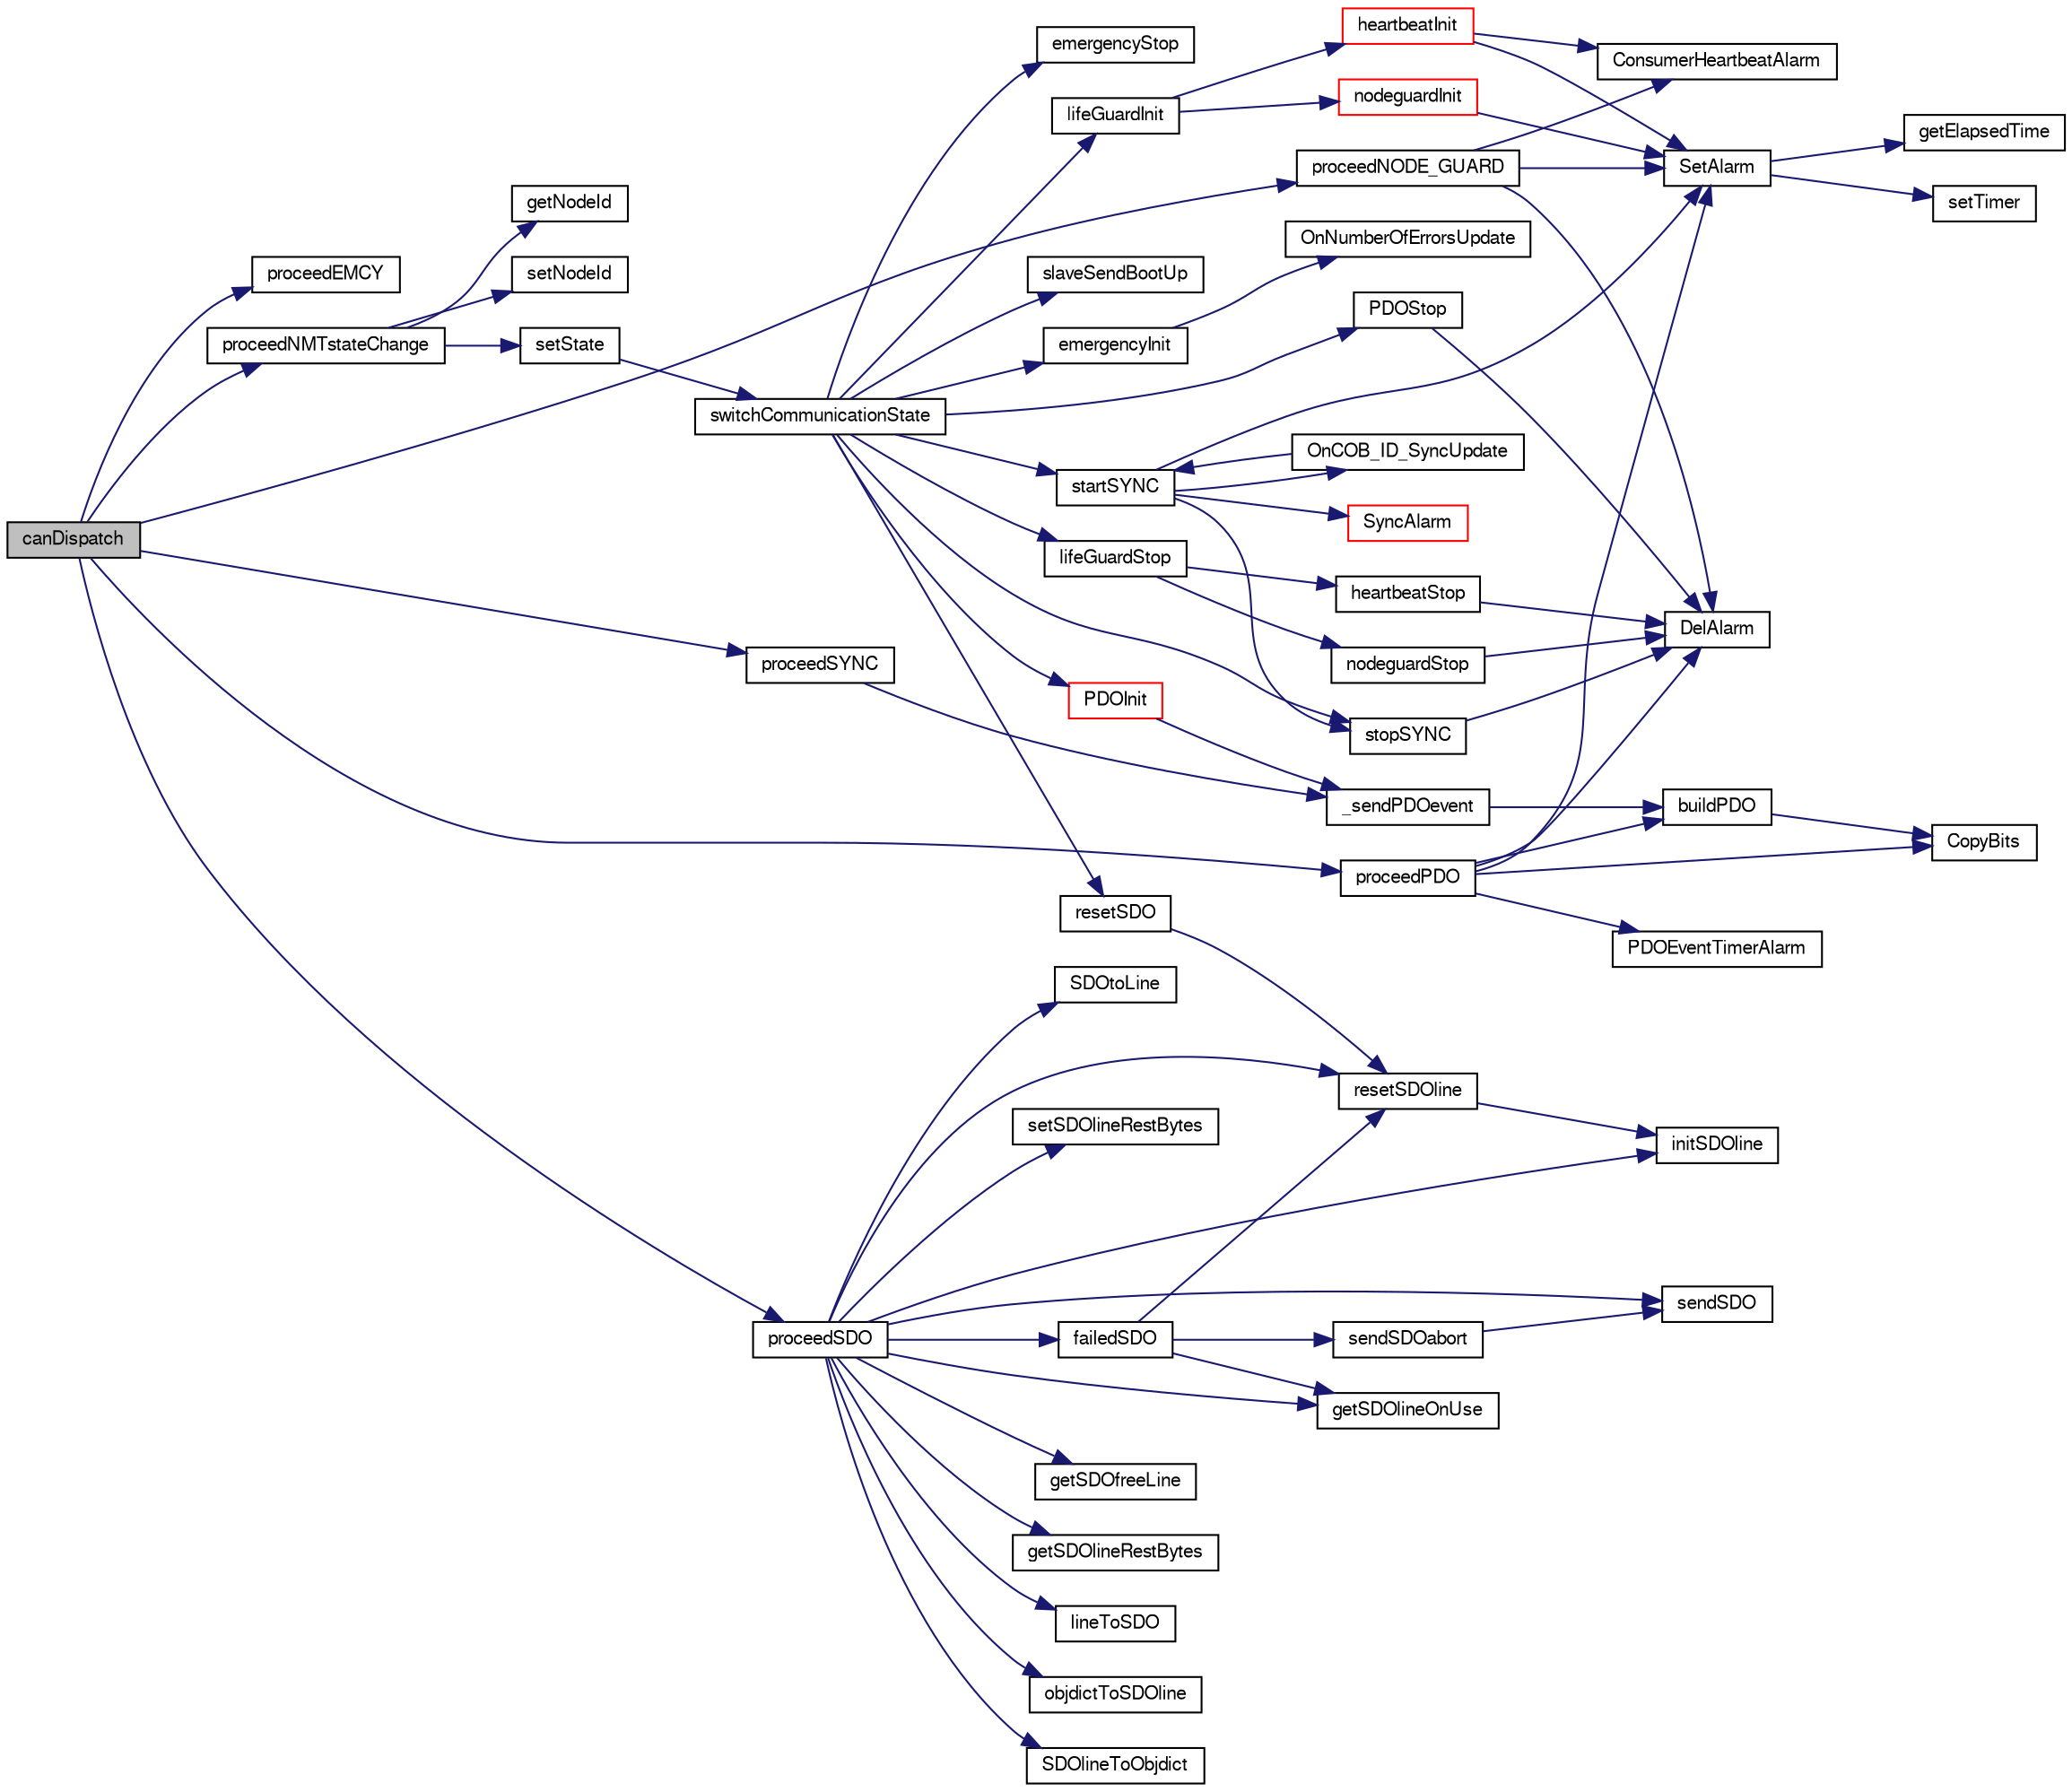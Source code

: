 digraph "canDispatch"
{
  edge [fontname="FreeSans",fontsize="10",labelfontname="FreeSans",labelfontsize="10"];
  node [fontname="FreeSans",fontsize="10",shape=record];
  rankdir="LR";
  Node1 [label="canDispatch",height=0.2,width=0.4,color="black", fillcolor="grey75", style="filled" fontcolor="black"];
  Node1 -> Node2 [color="midnightblue",fontsize="10",style="solid",fontname="FreeSans"];
  Node2 [label="proceedEMCY",height=0.2,width=0.4,color="black", fillcolor="white", style="filled",URL="$emcy_8h.html#a1d5b0a7a06668cdac55141b7076e0fe5",tooltip="This function is responsible to process an EMCY canopen-message. "];
  Node1 -> Node3 [color="midnightblue",fontsize="10",style="solid",fontname="FreeSans"];
  Node3 [label="proceedNMTstateChange",height=0.2,width=0.4,color="black", fillcolor="white", style="filled",URL="$nmtSlave_8c.html#a97d175ea168c149c99b01dcde0989743",tooltip="Threat the reception of a NMT message from the master. "];
  Node3 -> Node4 [color="midnightblue",fontsize="10",style="solid",fontname="FreeSans"];
  Node4 [label="getNodeId",height=0.2,width=0.4,color="black", fillcolor="white", style="filled",URL="$group__statemachine.html#ga3020f2e5762f6e389a21382ec827b6a6",tooltip="Returns the nodId. "];
  Node3 -> Node5 [color="midnightblue",fontsize="10",style="solid",fontname="FreeSans"];
  Node5 [label="setNodeId",height=0.2,width=0.4,color="black", fillcolor="white", style="filled",URL="$group__statemachine.html#gad47a53979b9311a374d029f7923abbe1",tooltip="Define the node ID. Initialize the object dictionary. "];
  Node3 -> Node6 [color="midnightblue",fontsize="10",style="solid",fontname="FreeSans"];
  Node6 [label="setState",height=0.2,width=0.4,color="black", fillcolor="white", style="filled",URL="$group__statemachine.html#ga0a5004efd1dedbee82a4f21ec5c44fb5",tooltip="Change the state of the node. "];
  Node6 -> Node7 [color="midnightblue",fontsize="10",style="solid",fontname="FreeSans"];
  Node7 [label="switchCommunicationState",height=0.2,width=0.4,color="black", fillcolor="white", style="filled",URL="$states_8c.html#a915991eebf7c2ac6c929c6c9cfbd7d03"];
  Node7 -> Node8 [color="midnightblue",fontsize="10",style="solid",fontname="FreeSans"];
  Node8 [label="resetSDO",height=0.2,width=0.4,color="black", fillcolor="white", style="filled",URL="$sdo_8c.html#a1f4f07eccc4890a11ccf4f632da7740b",tooltip="Reset all SDO buffers. "];
  Node8 -> Node9 [color="midnightblue",fontsize="10",style="solid",fontname="FreeSans"];
  Node9 [label="resetSDOline",height=0.2,width=0.4,color="black", fillcolor="white", style="filled",URL="$sdo_8c.html#a42d33be015d4c4c83c73f1f0e588f481",tooltip="Reset an unused line. "];
  Node9 -> Node10 [color="midnightblue",fontsize="10",style="solid",fontname="FreeSans"];
  Node10 [label="initSDOline",height=0.2,width=0.4,color="black", fillcolor="white", style="filled",URL="$sdo_8c.html#aa570e2c8e69527298b428563a38ced9f",tooltip="Initialize some fields of the structure. "];
  Node7 -> Node11 [color="midnightblue",fontsize="10",style="solid",fontname="FreeSans"];
  Node11 [label="startSYNC",height=0.2,width=0.4,color="black", fillcolor="white", style="filled",URL="$sync_8c.html#a2e0bf669f5b40dfbdda0f12a5ae3631a"];
  Node11 -> Node12 [color="midnightblue",fontsize="10",style="solid",fontname="FreeSans"];
  Node12 [label="stopSYNC",height=0.2,width=0.4,color="black", fillcolor="white", style="filled",URL="$sync_8c.html#a41c47dbd59d22bf9bab6cd288cf27164"];
  Node12 -> Node13 [color="midnightblue",fontsize="10",style="solid",fontname="FreeSans"];
  Node13 [label="DelAlarm",height=0.2,width=0.4,color="black", fillcolor="white", style="filled",URL="$group__timer.html#ga991b3cfaac2f201b14d5530f75985c21",tooltip="Delete an alarm before expiring. "];
  Node11 -> Node14 [color="midnightblue",fontsize="10",style="solid",fontname="FreeSans"];
  Node14 [label="OnCOB_ID_SyncUpdate",height=0.2,width=0.4,color="black", fillcolor="white", style="filled",URL="$sync_8c.html#a82595787f641ab85980d83522f1158b0"];
  Node14 -> Node11 [color="midnightblue",fontsize="10",style="solid",fontname="FreeSans"];
  Node11 -> Node15 [color="midnightblue",fontsize="10",style="solid",fontname="FreeSans"];
  Node15 [label="SetAlarm",height=0.2,width=0.4,color="black", fillcolor="white", style="filled",URL="$group__timer.html#ga11c2616d78f06ed9144ef662f757b128",tooltip="Set an alarm to execute a callback function when expired. "];
  Node15 -> Node16 [color="midnightblue",fontsize="10",style="solid",fontname="FreeSans"];
  Node16 [label="getElapsedTime",height=0.2,width=0.4,color="black", fillcolor="white", style="filled",URL="$group__timer.html#ga4dccc204d52176bd547ab34d6858f5ba",tooltip="Get the time elapsed since latest timer occurence. "];
  Node15 -> Node17 [color="midnightblue",fontsize="10",style="solid",fontname="FreeSans"];
  Node17 [label="setTimer",height=0.2,width=0.4,color="black", fillcolor="white", style="filled",URL="$group__timer.html#gab8d05dee70f04b5c5190ab00e84da106",tooltip="Set a timerfor a given time. "];
  Node11 -> Node18 [color="midnightblue",fontsize="10",style="solid",fontname="FreeSans"];
  Node18 [label="SyncAlarm",height=0.2,width=0.4,color="red", fillcolor="white", style="filled",URL="$sync_8c.html#abbcce7b549414c7bc1aa72fa66258b45"];
  Node7 -> Node12 [color="midnightblue",fontsize="10",style="solid",fontname="FreeSans"];
  Node7 -> Node19 [color="midnightblue",fontsize="10",style="solid",fontname="FreeSans"];
  Node19 [label="lifeGuardInit",height=0.2,width=0.4,color="black", fillcolor="white", style="filled",URL="$lifegrd_8h.html#aeb614e7da7ad05814be22489ee022b87",tooltip="Start the life guarding service (heartbeat/node guarding). This service handles NMT error control mes..."];
  Node19 -> Node20 [color="midnightblue",fontsize="10",style="solid",fontname="FreeSans"];
  Node20 [label="heartbeatInit",height=0.2,width=0.4,color="red", fillcolor="white", style="filled",URL="$group__heartbeato.html#ga8896f6846e4d020390f6953f3d98aa21",tooltip="Start heartbeat consumer and producer with respect to 0x1016 and 0x1017 object dictionary entries..."];
  Node20 -> Node15 [color="midnightblue",fontsize="10",style="solid",fontname="FreeSans"];
  Node20 -> Node21 [color="midnightblue",fontsize="10",style="solid",fontname="FreeSans"];
  Node21 [label="ConsumerHeartbeatAlarm",height=0.2,width=0.4,color="black", fillcolor="white", style="filled",URL="$group__heartbeato.html#gac1fe275595c601d9dfed7cb9f5e3373e"];
  Node19 -> Node22 [color="midnightblue",fontsize="10",style="solid",fontname="FreeSans"];
  Node22 [label="nodeguardInit",height=0.2,width=0.4,color="red", fillcolor="white", style="filled",URL="$group__nodeguardo.html#ga3f81fed5eb843c8baf131915f5826649",tooltip="Start node guarding with respect to 0x100C and 0x100D in the object dictionary. "];
  Node22 -> Node15 [color="midnightblue",fontsize="10",style="solid",fontname="FreeSans"];
  Node7 -> Node23 [color="midnightblue",fontsize="10",style="solid",fontname="FreeSans"];
  Node23 [label="lifeGuardStop",height=0.2,width=0.4,color="black", fillcolor="white", style="filled",URL="$lifegrd_8h.html#a7bd167c1fa9ac8e87a4bac7735a58966",tooltip="Stop the life guarding service (heartbeat/node guarding). "];
  Node23 -> Node24 [color="midnightblue",fontsize="10",style="solid",fontname="FreeSans"];
  Node24 [label="heartbeatStop",height=0.2,width=0.4,color="black", fillcolor="white", style="filled",URL="$group__heartbeato.html#ga1b73047269c2a02065e12af18c6053c7",tooltip="Stop heartbeat consumer and producer. "];
  Node24 -> Node13 [color="midnightblue",fontsize="10",style="solid",fontname="FreeSans"];
  Node23 -> Node25 [color="midnightblue",fontsize="10",style="solid",fontname="FreeSans"];
  Node25 [label="nodeguardStop",height=0.2,width=0.4,color="black", fillcolor="white", style="filled",URL="$group__nodeguardo.html#gac259820ffbdf98861fc0e75646fba119",tooltip="Stop producing node guarding messages. "];
  Node25 -> Node13 [color="midnightblue",fontsize="10",style="solid",fontname="FreeSans"];
  Node7 -> Node26 [color="midnightblue",fontsize="10",style="solid",fontname="FreeSans"];
  Node26 [label="emergencyInit",height=0.2,width=0.4,color="black", fillcolor="white", style="filled",URL="$emcy_8h.html#ac1ae9a72b60fc7dfde81d1c70b3f3196",tooltip="Start EMCY consumer and producer. "];
  Node26 -> Node27 [color="midnightblue",fontsize="10",style="solid",fontname="FreeSans"];
  Node27 [label="OnNumberOfErrorsUpdate",height=0.2,width=0.4,color="black", fillcolor="white", style="filled",URL="$emcy_8c.html#a11265d2ea7926d22310f1802ae722c5b"];
  Node7 -> Node28 [color="midnightblue",fontsize="10",style="solid",fontname="FreeSans"];
  Node28 [label="emergencyStop",height=0.2,width=0.4,color="black", fillcolor="white", style="filled",URL="$emcy_8h.html#a7b6a2abe14c9416b18bfbce1665247fb",tooltip="Stop EMCY producer and consumer. "];
  Node7 -> Node29 [color="midnightblue",fontsize="10",style="solid",fontname="FreeSans"];
  Node29 [label="PDOInit",height=0.2,width=0.4,color="red", fillcolor="white", style="filled",URL="$pdo_8c.html#a474688163fc6e1ffe47d56143a051714",tooltip="Initialize PDO feature. "];
  Node29 -> Node30 [color="midnightblue",fontsize="10",style="solid",fontname="FreeSans"];
  Node30 [label="_sendPDOevent",height=0.2,width=0.4,color="black", fillcolor="white", style="filled",URL="$group__pdo.html#ga95c3686cda4e9e6f7c847d2d0bb88fe8",tooltip="Function iterates on all TPDO and look TPDO transmit type and content change before sending it..."];
  Node30 -> Node31 [color="midnightblue",fontsize="10",style="solid",fontname="FreeSans"];
  Node31 [label="buildPDO",height=0.2,width=0.4,color="black", fillcolor="white", style="filled",URL="$pdo_8c.html#a889902163641f6fc8039550cb11ec320",tooltip="Copy all the data to transmit in process_var Prepare the PDO defined at index to be sent *pwCobId : r..."];
  Node31 -> Node32 [color="midnightblue",fontsize="10",style="solid",fontname="FreeSans"];
  Node32 [label="CopyBits",height=0.2,width=0.4,color="black", fillcolor="white", style="filled",URL="$pdo_8c.html#ae468510c9f77f502207d961d26389918"];
  Node7 -> Node33 [color="midnightblue",fontsize="10",style="solid",fontname="FreeSans"];
  Node33 [label="PDOStop",height=0.2,width=0.4,color="black", fillcolor="white", style="filled",URL="$pdo_8c.html#a745aea83aebbc1ec052a98f18586cb35",tooltip="Stop PDO feature. "];
  Node33 -> Node13 [color="midnightblue",fontsize="10",style="solid",fontname="FreeSans"];
  Node7 -> Node34 [color="midnightblue",fontsize="10",style="solid",fontname="FreeSans"];
  Node34 [label="slaveSendBootUp",height=0.2,width=0.4,color="black", fillcolor="white", style="filled",URL="$nmtSlave_8c.html#aaced28a97b2c256320dfde3c4b36a7d5",tooltip="Transmit the boot-Up frame when the slave is moving from initialization state to pre_operational stat..."];
  Node1 -> Node35 [color="midnightblue",fontsize="10",style="solid",fontname="FreeSans"];
  Node35 [label="proceedNODE_GUARD",height=0.2,width=0.4,color="black", fillcolor="white", style="filled",URL="$group__nodeguardo.html#gab3248945e06e8b05518beddf665f174d",tooltip="This function is responsible to process a canopen-message which seams to be an NMT Error Control Mess..."];
  Node35 -> Node13 [color="midnightblue",fontsize="10",style="solid",fontname="FreeSans"];
  Node35 -> Node15 [color="midnightblue",fontsize="10",style="solid",fontname="FreeSans"];
  Node35 -> Node21 [color="midnightblue",fontsize="10",style="solid",fontname="FreeSans"];
  Node1 -> Node36 [color="midnightblue",fontsize="10",style="solid",fontname="FreeSans"];
  Node36 [label="proceedPDO",height=0.2,width=0.4,color="black", fillcolor="white", style="filled",URL="$pdo_8c.html#aae7d661cd3ef7adf93a0d08fdb15b7f2",tooltip="Compute a PDO frame reception bus_id is hardware dependant. "];
  Node36 -> Node31 [color="midnightblue",fontsize="10",style="solid",fontname="FreeSans"];
  Node36 -> Node32 [color="midnightblue",fontsize="10",style="solid",fontname="FreeSans"];
  Node36 -> Node13 [color="midnightblue",fontsize="10",style="solid",fontname="FreeSans"];
  Node36 -> Node37 [color="midnightblue",fontsize="10",style="solid",fontname="FreeSans"];
  Node37 [label="PDOEventTimerAlarm",height=0.2,width=0.4,color="black", fillcolor="white", style="filled",URL="$group__pdo.html#gae983f9075bd04d0afff7391891a0d7c3",tooltip="Set timer for PDO event. "];
  Node36 -> Node15 [color="midnightblue",fontsize="10",style="solid",fontname="FreeSans"];
  Node1 -> Node38 [color="midnightblue",fontsize="10",style="solid",fontname="FreeSans"];
  Node38 [label="proceedSDO",height=0.2,width=0.4,color="black", fillcolor="white", style="filled",URL="$sdo_8c.html#a2a93a7c780472b1d8666d89aa270f661",tooltip="Treat a SDO frame reception call the function sendSDO. "];
  Node38 -> Node39 [color="midnightblue",fontsize="10",style="solid",fontname="FreeSans"];
  Node39 [label="failedSDO",height=0.2,width=0.4,color="black", fillcolor="white", style="filled",URL="$sdo_8c.html#a50665fc13aa385b1b523013cf9166523",tooltip="Called when an internal SDO abort occurs. Release the line * Only if server * If client, the line must be released manually in the core application. The reason of that is to permit the program to read the transfers structure before its reset, because many informations are stored on it : index, subindex, data received or trasmited, ... In all cases, sends a SDO abort. "];
  Node39 -> Node40 [color="midnightblue",fontsize="10",style="solid",fontname="FreeSans"];
  Node40 [label="getSDOlineOnUse",height=0.2,width=0.4,color="black", fillcolor="white", style="filled",URL="$sdo_8c.html#a3a6660620ea5fb37d311afc3d9a301c2",tooltip="Search for the line, in the transfers array, which contains the beginning of the reception of a fragm..."];
  Node39 -> Node9 [color="midnightblue",fontsize="10",style="solid",fontname="FreeSans"];
  Node39 -> Node41 [color="midnightblue",fontsize="10",style="solid",fontname="FreeSans"];
  Node41 [label="sendSDOabort",height=0.2,width=0.4,color="black", fillcolor="white", style="filled",URL="$sdo_8c.html#a8d0032d382891d6804947e9514fe3720",tooltip="Transmit a SDO error to the client. The reasons may be : Read/Write to a undefined object Read/Write ..."];
  Node41 -> Node42 [color="midnightblue",fontsize="10",style="solid",fontname="FreeSans"];
  Node42 [label="sendSDO",height=0.2,width=0.4,color="black", fillcolor="white", style="filled",URL="$sdo_8c.html#a2f61d90737fb951b4b33c05e9b9810d7",tooltip="Transmit a SDO frame on the bus bus_id. "];
  Node38 -> Node43 [color="midnightblue",fontsize="10",style="solid",fontname="FreeSans"];
  Node43 [label="getSDOfreeLine",height=0.2,width=0.4,color="black", fillcolor="white", style="filled",URL="$sdo_8c.html#a58d1f9691977617601beb9e5b4123252",tooltip="Search for an unused line in the transfers array to store a new SDO. ie a line which value of the fie..."];
  Node38 -> Node40 [color="midnightblue",fontsize="10",style="solid",fontname="FreeSans"];
  Node38 -> Node44 [color="midnightblue",fontsize="10",style="solid",fontname="FreeSans"];
  Node44 [label="getSDOlineRestBytes",height=0.2,width=0.4,color="black", fillcolor="white", style="filled",URL="$sdo_8c.html#a7654021041675c1389fd2d1b590ff7cb",tooltip="Bytes in the line structure which must be transmited (or received) "];
  Node38 -> Node10 [color="midnightblue",fontsize="10",style="solid",fontname="FreeSans"];
  Node38 -> Node45 [color="midnightblue",fontsize="10",style="solid",fontname="FreeSans"];
  Node45 [label="lineToSDO",height=0.2,width=0.4,color="black", fillcolor="white", style="filled",URL="$sdo_8c.html#a2b662491084d03f3ad43d280a45ef23e",tooltip="Copy data from an existant line in the argument &quot;* data&quot;. "];
  Node38 -> Node46 [color="midnightblue",fontsize="10",style="solid",fontname="FreeSans"];
  Node46 [label="objdictToSDOline",height=0.2,width=0.4,color="black", fillcolor="white", style="filled",URL="$sdo_8c.html#a29427a80fd1aeabff30bf0602fbc220f",tooltip="Copy the data from the object dictionary to the SDO line for a network transfer. "];
  Node38 -> Node9 [color="midnightblue",fontsize="10",style="solid",fontname="FreeSans"];
  Node38 -> Node47 [color="midnightblue",fontsize="10",style="solid",fontname="FreeSans"];
  Node47 [label="SDOlineToObjdict",height=0.2,width=0.4,color="black", fillcolor="white", style="filled",URL="$sdo_8c.html#a2eb5309dca3a7363da5e5e7230b85d58",tooltip="Copy the data received from the SDO line transfer to the object dictionary. "];
  Node38 -> Node48 [color="midnightblue",fontsize="10",style="solid",fontname="FreeSans"];
  Node48 [label="SDOtoLine",height=0.2,width=0.4,color="black", fillcolor="white", style="filled",URL="$sdo_8c.html#a5efdbb02d210aad29c6d162600d3ae55",tooltip="Add data to an existant line. "];
  Node38 -> Node42 [color="midnightblue",fontsize="10",style="solid",fontname="FreeSans"];
  Node38 -> Node49 [color="midnightblue",fontsize="10",style="solid",fontname="FreeSans"];
  Node49 [label="setSDOlineRestBytes",height=0.2,width=0.4,color="black", fillcolor="white", style="filled",URL="$sdo_8c.html#a7ca56a650c5daaa24c89370f3b3d7bb0",tooltip="Store in the line structure the nb of bytes which must be transmited (or received) ..."];
  Node1 -> Node50 [color="midnightblue",fontsize="10",style="solid",fontname="FreeSans"];
  Node50 [label="proceedSYNC",height=0.2,width=0.4,color="black", fillcolor="white", style="filled",URL="$sync_8c.html#ade5dd12cef515c82dae1fddc34d4e711",tooltip="This function is called when the node is receiving a SYNC message (cob-id = 0x80). "];
  Node50 -> Node30 [color="midnightblue",fontsize="10",style="solid",fontname="FreeSans"];
}
